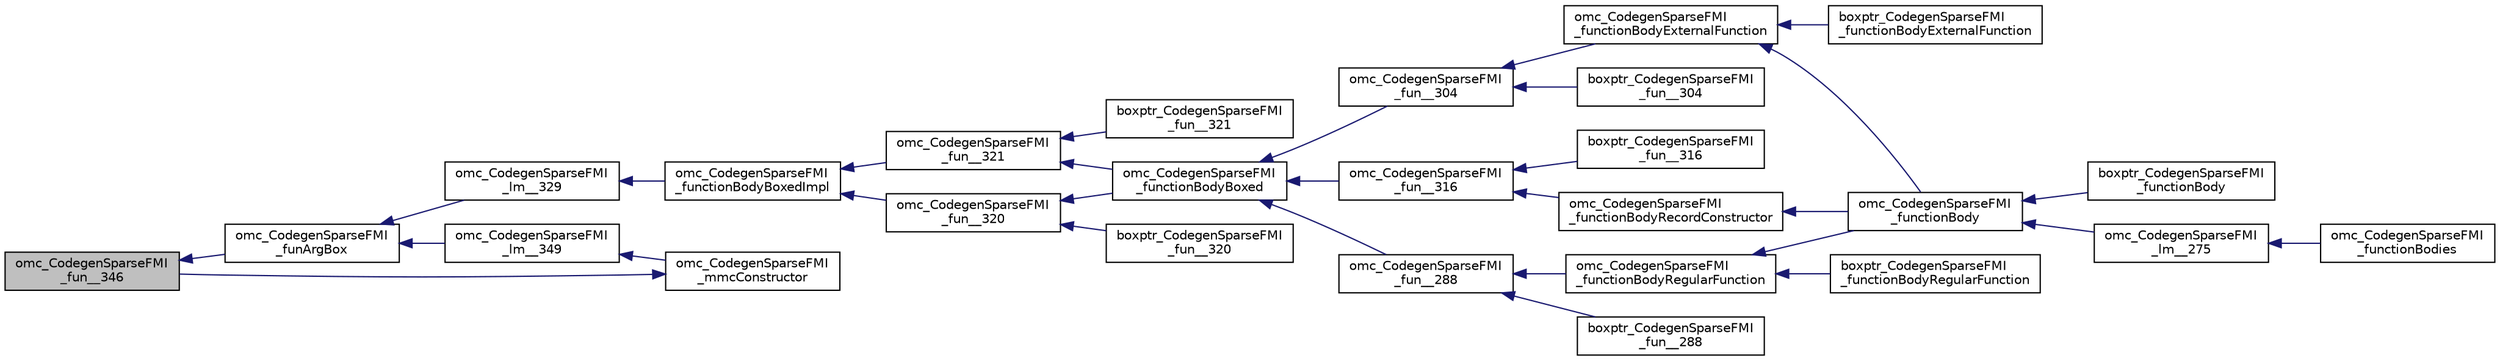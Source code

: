 digraph "omc_CodegenSparseFMI_fun__346"
{
  edge [fontname="Helvetica",fontsize="10",labelfontname="Helvetica",labelfontsize="10"];
  node [fontname="Helvetica",fontsize="10",shape=record];
  rankdir="LR";
  Node99054 [label="omc_CodegenSparseFMI\l_fun__346",height=0.2,width=0.4,color="black", fillcolor="grey75", style="filled", fontcolor="black"];
  Node99054 -> Node99055 [dir="back",color="midnightblue",fontsize="10",style="solid",fontname="Helvetica"];
  Node99055 [label="omc_CodegenSparseFMI\l_funArgBox",height=0.2,width=0.4,color="black", fillcolor="white", style="filled",URL="$da/d88/_codegen_sparse_f_m_i_8h.html#af3c2b464d0370ab59725602ca805d763"];
  Node99055 -> Node99056 [dir="back",color="midnightblue",fontsize="10",style="solid",fontname="Helvetica"];
  Node99056 [label="omc_CodegenSparseFMI\l_lm__349",height=0.2,width=0.4,color="black", fillcolor="white", style="filled",URL="$d1/d2e/_codegen_sparse_f_m_i_8c.html#ad849ada3a187db17d53efa3e4a52248e"];
  Node99056 -> Node99057 [dir="back",color="midnightblue",fontsize="10",style="solid",fontname="Helvetica"];
  Node99057 [label="omc_CodegenSparseFMI\l_mmcConstructor",height=0.2,width=0.4,color="black", fillcolor="white", style="filled",URL="$da/d88/_codegen_sparse_f_m_i_8h.html#a7f6b35ed9ccb68fd04306e37ece68e13"];
  Node99057 -> Node99054 [dir="back",color="midnightblue",fontsize="10",style="solid",fontname="Helvetica"];
  Node99055 -> Node99058 [dir="back",color="midnightblue",fontsize="10",style="solid",fontname="Helvetica"];
  Node99058 [label="omc_CodegenSparseFMI\l_lm__329",height=0.2,width=0.4,color="black", fillcolor="white", style="filled",URL="$d1/d2e/_codegen_sparse_f_m_i_8c.html#a469318ccc559d1ce161b95c7b22beee9"];
  Node99058 -> Node99059 [dir="back",color="midnightblue",fontsize="10",style="solid",fontname="Helvetica"];
  Node99059 [label="omc_CodegenSparseFMI\l_functionBodyBoxedImpl",height=0.2,width=0.4,color="black", fillcolor="white", style="filled",URL="$da/d88/_codegen_sparse_f_m_i_8h.html#a374e14fecc50fd4c63813548a397c762"];
  Node99059 -> Node99060 [dir="back",color="midnightblue",fontsize="10",style="solid",fontname="Helvetica"];
  Node99060 [label="omc_CodegenSparseFMI\l_fun__321",height=0.2,width=0.4,color="black", fillcolor="white", style="filled",URL="$d1/d2e/_codegen_sparse_f_m_i_8c.html#a8cade2e4ec39805db763535d48bd114d"];
  Node99060 -> Node99061 [dir="back",color="midnightblue",fontsize="10",style="solid",fontname="Helvetica"];
  Node99061 [label="omc_CodegenSparseFMI\l_functionBodyBoxed",height=0.2,width=0.4,color="black", fillcolor="white", style="filled",URL="$da/d88/_codegen_sparse_f_m_i_8h.html#afbaadfd58af896378134f527670f9d4f"];
  Node99061 -> Node99062 [dir="back",color="midnightblue",fontsize="10",style="solid",fontname="Helvetica"];
  Node99062 [label="omc_CodegenSparseFMI\l_fun__316",height=0.2,width=0.4,color="black", fillcolor="white", style="filled",URL="$d1/d2e/_codegen_sparse_f_m_i_8c.html#a738026f16afd6f8b3c8268d92b370f72"];
  Node99062 -> Node99063 [dir="back",color="midnightblue",fontsize="10",style="solid",fontname="Helvetica"];
  Node99063 [label="omc_CodegenSparseFMI\l_functionBodyRecordConstructor",height=0.2,width=0.4,color="black", fillcolor="white", style="filled",URL="$da/d88/_codegen_sparse_f_m_i_8h.html#adb3b00f50a6550029818d99a604fe774"];
  Node99063 -> Node99064 [dir="back",color="midnightblue",fontsize="10",style="solid",fontname="Helvetica"];
  Node99064 [label="omc_CodegenSparseFMI\l_functionBody",height=0.2,width=0.4,color="black", fillcolor="white", style="filled",URL="$da/d88/_codegen_sparse_f_m_i_8h.html#a8326dd08d50f77b343a0b1e9fdee90d6"];
  Node99064 -> Node99065 [dir="back",color="midnightblue",fontsize="10",style="solid",fontname="Helvetica"];
  Node99065 [label="boxptr_CodegenSparseFMI\l_functionBody",height=0.2,width=0.4,color="black", fillcolor="white", style="filled",URL="$da/d88/_codegen_sparse_f_m_i_8h.html#a1450c37977ff46f0a318f1740d46b3a2"];
  Node99064 -> Node99066 [dir="back",color="midnightblue",fontsize="10",style="solid",fontname="Helvetica"];
  Node99066 [label="omc_CodegenSparseFMI\l_lm__275",height=0.2,width=0.4,color="black", fillcolor="white", style="filled",URL="$d1/d2e/_codegen_sparse_f_m_i_8c.html#afa6f1fb10983410b266344362bafabb7"];
  Node99066 -> Node99067 [dir="back",color="midnightblue",fontsize="10",style="solid",fontname="Helvetica"];
  Node99067 [label="omc_CodegenSparseFMI\l_functionBodies",height=0.2,width=0.4,color="black", fillcolor="white", style="filled",URL="$da/d88/_codegen_sparse_f_m_i_8h.html#ad5d463f801d993e3be31d7c8963771af"];
  Node99062 -> Node99068 [dir="back",color="midnightblue",fontsize="10",style="solid",fontname="Helvetica"];
  Node99068 [label="boxptr_CodegenSparseFMI\l_fun__316",height=0.2,width=0.4,color="black", fillcolor="white", style="filled",URL="$d1/d2e/_codegen_sparse_f_m_i_8c.html#aeddda500cef7cab44010ce995176980d"];
  Node99061 -> Node99069 [dir="back",color="midnightblue",fontsize="10",style="solid",fontname="Helvetica"];
  Node99069 [label="omc_CodegenSparseFMI\l_fun__304",height=0.2,width=0.4,color="black", fillcolor="white", style="filled",URL="$d1/d2e/_codegen_sparse_f_m_i_8c.html#a57330f93f4e1247ce7fda203c8171622"];
  Node99069 -> Node99070 [dir="back",color="midnightblue",fontsize="10",style="solid",fontname="Helvetica"];
  Node99070 [label="omc_CodegenSparseFMI\l_functionBodyExternalFunction",height=0.2,width=0.4,color="black", fillcolor="white", style="filled",URL="$da/d88/_codegen_sparse_f_m_i_8h.html#a5e09b2cb18858511d73890a0bf42cb90"];
  Node99070 -> Node99071 [dir="back",color="midnightblue",fontsize="10",style="solid",fontname="Helvetica"];
  Node99071 [label="boxptr_CodegenSparseFMI\l_functionBodyExternalFunction",height=0.2,width=0.4,color="black", fillcolor="white", style="filled",URL="$da/d88/_codegen_sparse_f_m_i_8h.html#ab8402f23f28f71b20296d942781c5102"];
  Node99070 -> Node99064 [dir="back",color="midnightblue",fontsize="10",style="solid",fontname="Helvetica"];
  Node99069 -> Node99072 [dir="back",color="midnightblue",fontsize="10",style="solid",fontname="Helvetica"];
  Node99072 [label="boxptr_CodegenSparseFMI\l_fun__304",height=0.2,width=0.4,color="black", fillcolor="white", style="filled",URL="$d1/d2e/_codegen_sparse_f_m_i_8c.html#a970f81b9a93864579b5b583b989ed349"];
  Node99061 -> Node99073 [dir="back",color="midnightblue",fontsize="10",style="solid",fontname="Helvetica"];
  Node99073 [label="omc_CodegenSparseFMI\l_fun__288",height=0.2,width=0.4,color="black", fillcolor="white", style="filled",URL="$d1/d2e/_codegen_sparse_f_m_i_8c.html#a9cfea806da7b4a34bf369d04777f7af5"];
  Node99073 -> Node99074 [dir="back",color="midnightblue",fontsize="10",style="solid",fontname="Helvetica"];
  Node99074 [label="omc_CodegenSparseFMI\l_functionBodyRegularFunction",height=0.2,width=0.4,color="black", fillcolor="white", style="filled",URL="$da/d88/_codegen_sparse_f_m_i_8h.html#a35f588d60d8560ad7c541738fc9bc5d0"];
  Node99074 -> Node99075 [dir="back",color="midnightblue",fontsize="10",style="solid",fontname="Helvetica"];
  Node99075 [label="boxptr_CodegenSparseFMI\l_functionBodyRegularFunction",height=0.2,width=0.4,color="black", fillcolor="white", style="filled",URL="$da/d88/_codegen_sparse_f_m_i_8h.html#ad0cd59d6ca1bf8ab02b015f235daadf1"];
  Node99074 -> Node99064 [dir="back",color="midnightblue",fontsize="10",style="solid",fontname="Helvetica"];
  Node99073 -> Node99076 [dir="back",color="midnightblue",fontsize="10",style="solid",fontname="Helvetica"];
  Node99076 [label="boxptr_CodegenSparseFMI\l_fun__288",height=0.2,width=0.4,color="black", fillcolor="white", style="filled",URL="$d1/d2e/_codegen_sparse_f_m_i_8c.html#acb16fb84259b84775f4e210290c73e46"];
  Node99060 -> Node99077 [dir="back",color="midnightblue",fontsize="10",style="solid",fontname="Helvetica"];
  Node99077 [label="boxptr_CodegenSparseFMI\l_fun__321",height=0.2,width=0.4,color="black", fillcolor="white", style="filled",URL="$d1/d2e/_codegen_sparse_f_m_i_8c.html#ae8013c2ad7fc254fb93cc7d2763dbcf5"];
  Node99059 -> Node99078 [dir="back",color="midnightblue",fontsize="10",style="solid",fontname="Helvetica"];
  Node99078 [label="omc_CodegenSparseFMI\l_fun__320",height=0.2,width=0.4,color="black", fillcolor="white", style="filled",URL="$d1/d2e/_codegen_sparse_f_m_i_8c.html#aff450af597c1f906bcb9215fcd08337b"];
  Node99078 -> Node99061 [dir="back",color="midnightblue",fontsize="10",style="solid",fontname="Helvetica"];
  Node99078 -> Node99079 [dir="back",color="midnightblue",fontsize="10",style="solid",fontname="Helvetica"];
  Node99079 [label="boxptr_CodegenSparseFMI\l_fun__320",height=0.2,width=0.4,color="black", fillcolor="white", style="filled",URL="$d1/d2e/_codegen_sparse_f_m_i_8c.html#a6cbd83df71cb360631811d4fc5ff51e7"];
}
